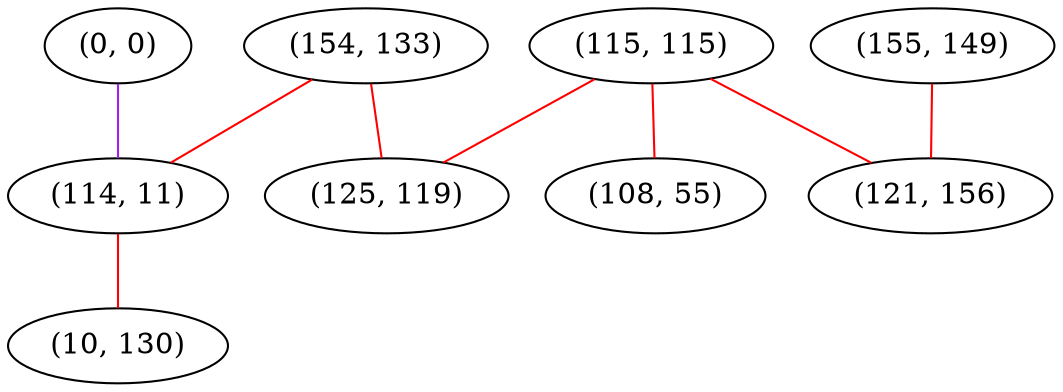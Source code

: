 graph "" {
"(0, 0)";
"(115, 115)";
"(155, 149)";
"(154, 133)";
"(125, 119)";
"(108, 55)";
"(114, 11)";
"(121, 156)";
"(10, 130)";
"(0, 0)" -- "(114, 11)"  [color=purple, key=0, weight=4];
"(115, 115)" -- "(108, 55)"  [color=red, key=0, weight=1];
"(115, 115)" -- "(125, 119)"  [color=red, key=0, weight=1];
"(115, 115)" -- "(121, 156)"  [color=red, key=0, weight=1];
"(155, 149)" -- "(121, 156)"  [color=red, key=0, weight=1];
"(154, 133)" -- "(125, 119)"  [color=red, key=0, weight=1];
"(154, 133)" -- "(114, 11)"  [color=red, key=0, weight=1];
"(114, 11)" -- "(10, 130)"  [color=red, key=0, weight=1];
}
